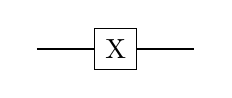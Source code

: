 \begin{tikzpicture}
\tikzstyle{operator} = [draw,fill=white,minimum size=1.5em] 

	\begin{pgfonlayer}{nodelayer}
		\node [] (0) at (-0.25, 0) {};
		\node [] (1) at (1.75, 0) {};
		\node [operator] (2) at (0.75, 0) {X};
	\end{pgfonlayer}
	\begin{pgfonlayer}{edgelayer}
		\draw (0.center) to (2);
		\draw (2) to (1.center);
	\end{pgfonlayer}
\end{tikzpicture}